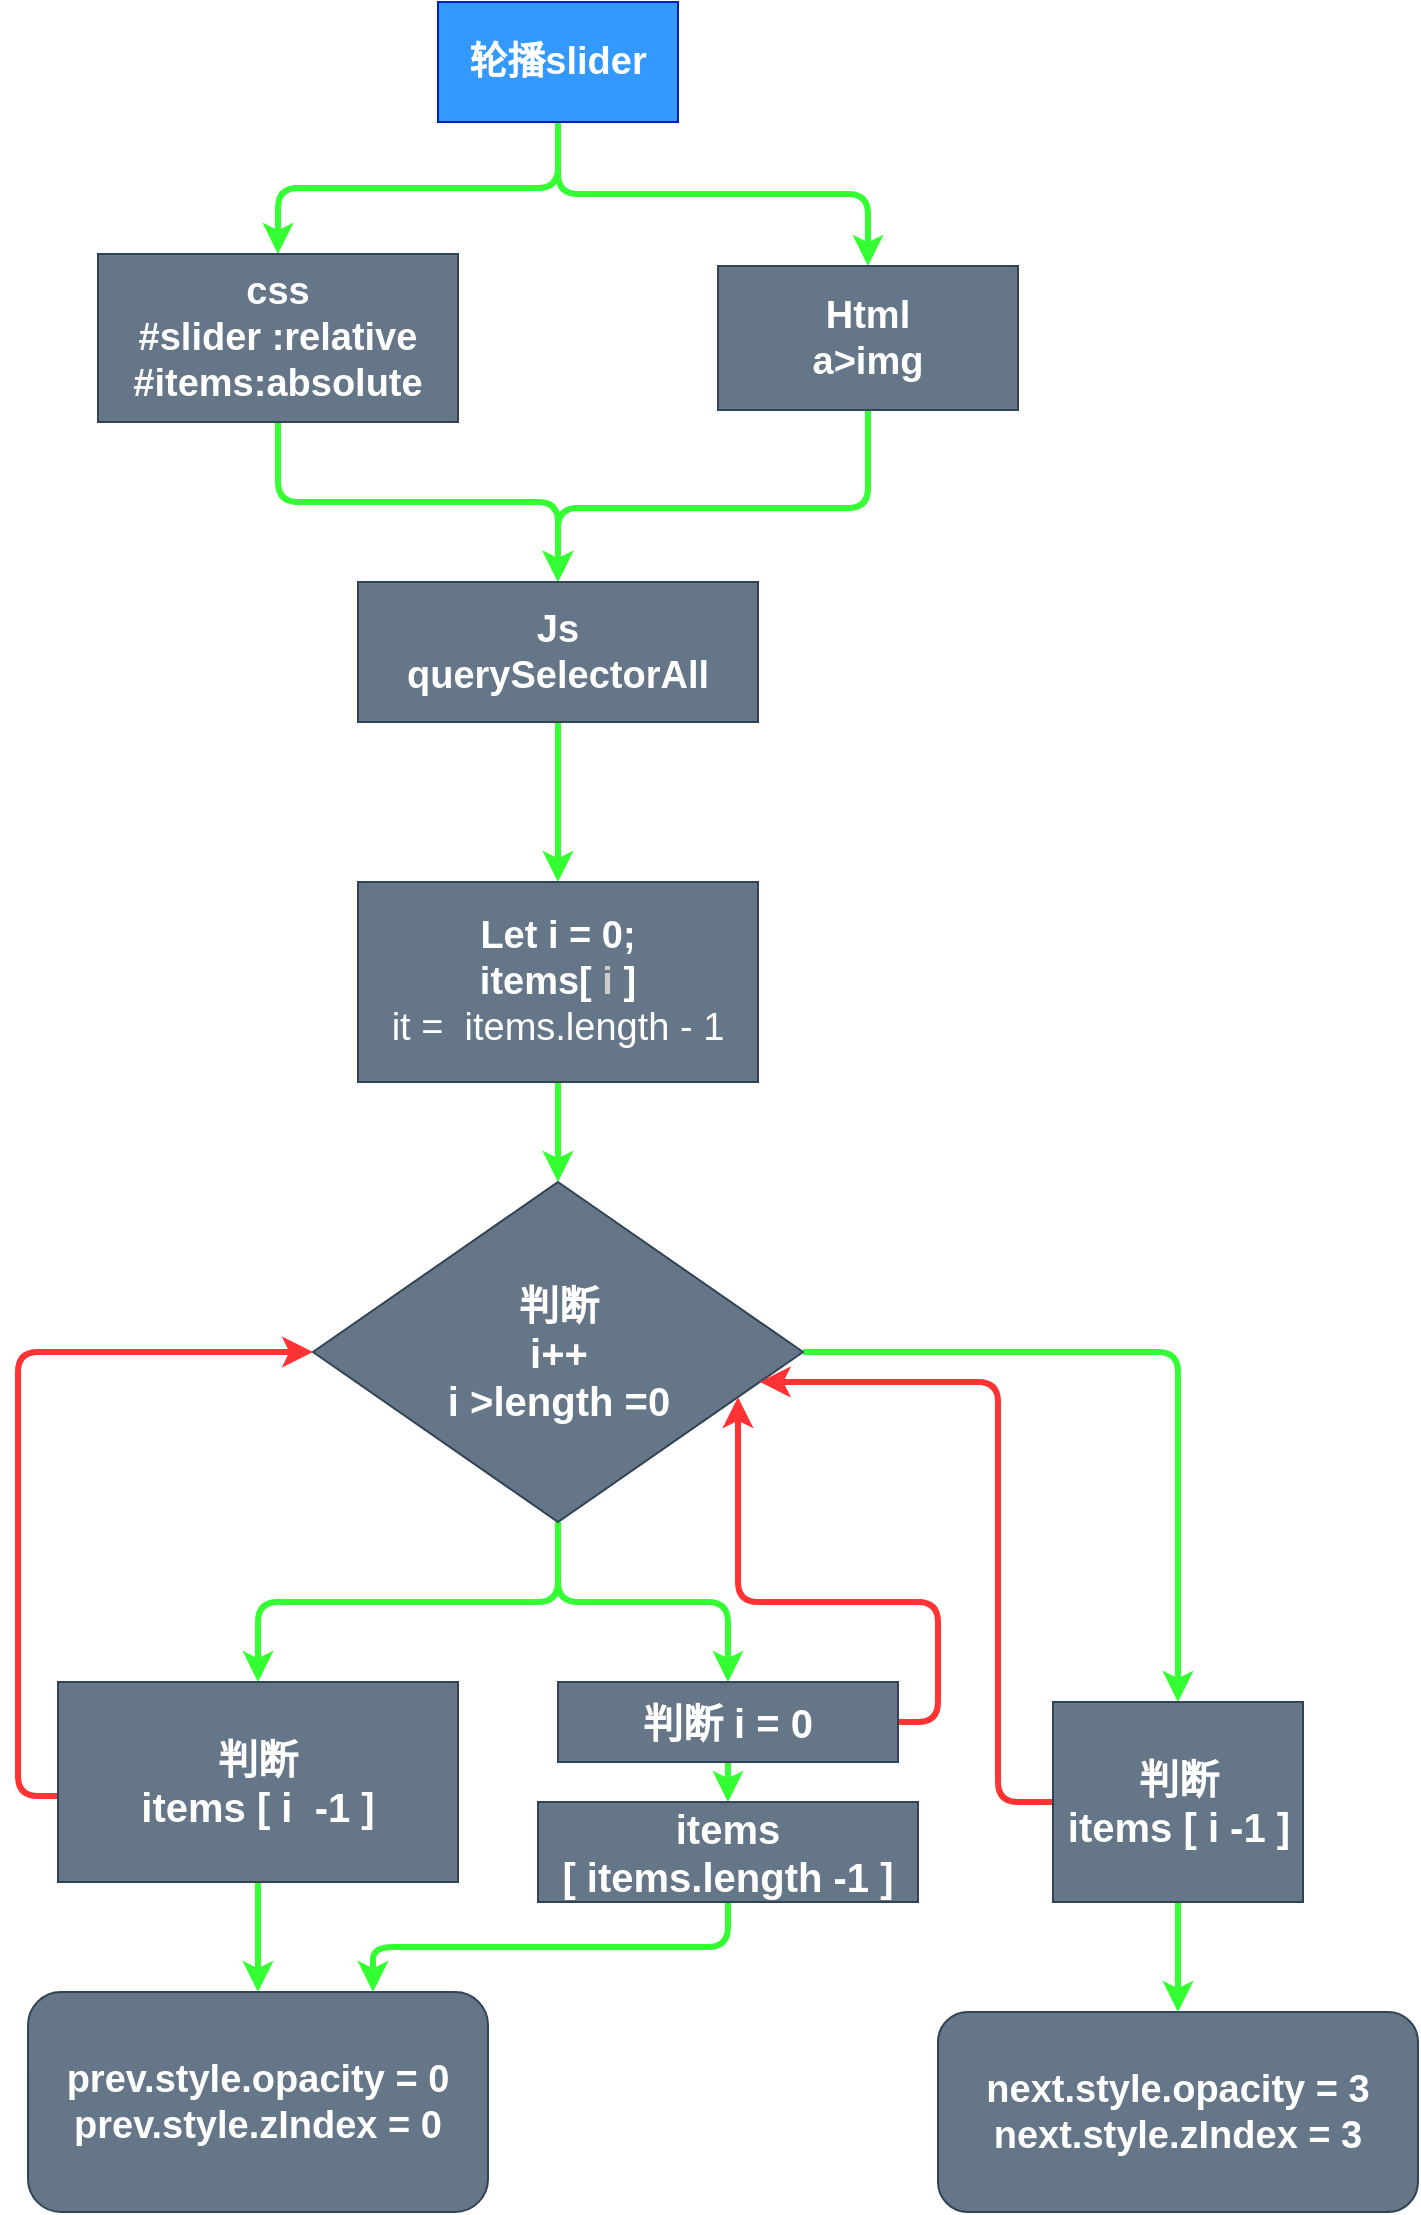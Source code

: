 <mxfile version="13.1.3">
    <diagram id="XGzfTeARItIceEnCwIeh" name="Page-1">
        <mxGraphModel dx="503" dy="614" grid="0" gridSize="10" guides="1" tooltips="1" connect="1" arrows="1" fold="1" page="1" pageScale="1" pageWidth="827" pageHeight="1169" background="none" math="0" shadow="0">
            <root>
                <mxCell id="0"/>
                <mxCell id="1" parent="0"/>
                <mxCell id="8" style="edgeStyle=orthogonalEdgeStyle;rounded=1;orthogonalLoop=1;jettySize=auto;html=1;entryX=0.5;entryY=0;entryDx=0;entryDy=0;fillColor=#fa6800;strokeColor=#33FF33;strokeWidth=3;fontColor=#00CC00;" parent="1" source="2" target="9" edge="1">
                    <mxGeometry relative="1" as="geometry"/>
                </mxCell>
                <mxCell id="19" style="edgeStyle=orthogonalEdgeStyle;rounded=1;orthogonalLoop=1;jettySize=auto;html=1;strokeColor=#33FF33;strokeWidth=3;exitX=0.5;exitY=1;exitDx=0;exitDy=0;" parent="1" source="2" target="13" edge="1">
                    <mxGeometry relative="1" as="geometry">
                        <mxPoint x="370" y="120" as="sourcePoint"/>
                    </mxGeometry>
                </mxCell>
                <mxCell id="2" value="&lt;span style=&quot;font-size: 19px&quot;&gt;&lt;b&gt;轮播slider&lt;/b&gt;&lt;/span&gt;" style="rounded=0;whiteSpace=wrap;html=1;strokeColor=#001DBC;fillColor=#3399FF;fontColor=#ffffff;" parent="1" vertex="1">
                    <mxGeometry x="330" y="20" width="120" height="60" as="geometry"/>
                </mxCell>
                <mxCell id="20" style="edgeStyle=orthogonalEdgeStyle;rounded=1;orthogonalLoop=1;jettySize=auto;html=1;strokeColor=#33FF33;strokeWidth=3;" parent="1" source="9" target="17" edge="1">
                    <mxGeometry relative="1" as="geometry"/>
                </mxCell>
                <mxCell id="9" value="&lt;span style=&quot;font-size: 19px&quot;&gt;&lt;b&gt;css&lt;br&gt;#slider :relative&lt;br&gt;#items:absolute&lt;br&gt;&lt;/b&gt;&lt;/span&gt;" style="rounded=0;whiteSpace=wrap;html=1;strokeColor=#314354;fillColor=#647687;fontColor=#ffffff;" parent="1" vertex="1">
                    <mxGeometry x="160" y="146" width="180" height="84" as="geometry"/>
                </mxCell>
                <mxCell id="18" value="" style="edgeStyle=orthogonalEdgeStyle;rounded=1;orthogonalLoop=1;jettySize=auto;html=1;strokeColor=#33FF33;strokeWidth=3;" parent="1" source="13" target="17" edge="1">
                    <mxGeometry relative="1" as="geometry">
                        <Array as="points">
                            <mxPoint x="545" y="273"/>
                            <mxPoint x="390" y="273"/>
                        </Array>
                    </mxGeometry>
                </mxCell>
                <mxCell id="13" value="&lt;span style=&quot;font-size: 19px&quot;&gt;&lt;b&gt;Html&lt;br&gt;a&amp;gt;img&lt;/b&gt;&lt;/span&gt;" style="rounded=0;whiteSpace=wrap;html=1;strokeColor=#314354;fillColor=#647687;fontColor=#ffffff;" parent="1" vertex="1">
                    <mxGeometry x="470" y="152" width="150" height="72" as="geometry"/>
                </mxCell>
                <mxCell id="22" value="" style="edgeStyle=orthogonalEdgeStyle;rounded=1;orthogonalLoop=1;jettySize=auto;html=1;strokeColor=#33FF33;strokeWidth=3;" parent="1" source="17" target="21" edge="1">
                    <mxGeometry relative="1" as="geometry"/>
                </mxCell>
                <mxCell id="17" value="&lt;span style=&quot;font-size: 19px&quot;&gt;&lt;b&gt;Js&lt;br&gt;querySelectorAll&lt;br&gt;&lt;/b&gt;&lt;/span&gt;" style="rounded=0;whiteSpace=wrap;html=1;strokeColor=#314354;fillColor=#647687;fontColor=#ffffff;" parent="1" vertex="1">
                    <mxGeometry x="290" y="310" width="200" height="70" as="geometry"/>
                </mxCell>
                <mxCell id="24" value="" style="edgeStyle=orthogonalEdgeStyle;rounded=1;orthogonalLoop=1;jettySize=auto;html=1;strokeColor=#33FF33;strokeWidth=3;" parent="1" source="21" edge="1">
                    <mxGeometry relative="1" as="geometry">
                        <mxPoint x="390" y="610" as="targetPoint"/>
                    </mxGeometry>
                </mxCell>
                <mxCell id="21" value="&lt;span style=&quot;font-size: 19px&quot;&gt;&lt;b&gt;Let i = 0;&lt;/b&gt;&lt;br&gt;&lt;b&gt;items[&amp;nbsp;&lt;/b&gt;&lt;b&gt;&lt;font color=&quot;#cccccc&quot;&gt;i&lt;/font&gt;&lt;font color=&quot;#cc0000&quot;&gt;&amp;nbsp;&lt;/font&gt;&lt;/b&gt;&lt;b&gt;]&lt;br&gt;&lt;/b&gt;it =&amp;nbsp; items.length - 1&lt;br&gt;&lt;/span&gt;" style="rounded=0;whiteSpace=wrap;html=1;strokeColor=#314354;fillColor=#647687;fontColor=#ffffff;" parent="1" vertex="1">
                    <mxGeometry x="290" y="460" width="200" height="100" as="geometry"/>
                </mxCell>
                <mxCell id="30" value="" style="edgeStyle=orthogonalEdgeStyle;rounded=1;orthogonalLoop=1;jettySize=auto;html=1;strokeColor=#33FF33;strokeWidth=3;fontColor=#ffffff;" parent="1" source="26" target="29" edge="1">
                    <mxGeometry relative="1" as="geometry"/>
                </mxCell>
                <mxCell id="36" style="edgeStyle=orthogonalEdgeStyle;rounded=1;orthogonalLoop=1;jettySize=auto;html=1;strokeColor=#33FF33;strokeWidth=3;fontColor=#ffffff;" parent="1" source="26" target="31" edge="1">
                    <mxGeometry relative="1" as="geometry"/>
                </mxCell>
                <mxCell id="42" style="edgeStyle=orthogonalEdgeStyle;rounded=1;orthogonalLoop=1;jettySize=auto;html=1;strokeColor=#33FF33;strokeWidth=3;fontColor=#ffffff;" parent="1" source="26" target="41" edge="1">
                    <mxGeometry relative="1" as="geometry"/>
                </mxCell>
                <mxCell id="26" value="&lt;font size=&quot;1&quot;&gt;&lt;b style=&quot;font-size: 20px&quot;&gt;判断&lt;br&gt;i++&lt;br&gt;i &amp;gt;length =0&lt;br&gt;&lt;/b&gt;&lt;/font&gt;" style="rhombus;whiteSpace=wrap;html=1;rounded=0;shadow=0;glass=0;comic=0;strokeColor=#314354;fillColor=#647687;fontColor=#ffffff;" parent="1" vertex="1">
                    <mxGeometry x="267.5" y="610" width="245" height="170" as="geometry"/>
                </mxCell>
                <mxCell id="35" style="edgeStyle=orthogonalEdgeStyle;rounded=1;orthogonalLoop=1;jettySize=auto;html=1;strokeColor=#33FF33;strokeWidth=3;fontColor=#ffffff;" parent="1" source="29" target="32" edge="1">
                    <mxGeometry relative="1" as="geometry"/>
                </mxCell>
                <mxCell id="44" style="edgeStyle=orthogonalEdgeStyle;rounded=1;orthogonalLoop=1;jettySize=auto;html=1;strokeColor=#FF3333;strokeWidth=3;fontColor=#ffffff;entryX=0;entryY=0.5;entryDx=0;entryDy=0;exitX=0;exitY=0.57;exitDx=0;exitDy=0;exitPerimeter=0;fillColor=#a20025;" parent="1" source="29" target="26" edge="1">
                    <mxGeometry relative="1" as="geometry">
                        <mxPoint x="110" y="690" as="targetPoint"/>
                    </mxGeometry>
                </mxCell>
                <mxCell id="29" value="判断&lt;br&gt;items [ i&amp;nbsp; -1 ]" style="rounded=0;whiteSpace=wrap;html=1;strokeColor=#314354;fillColor=#647687;fontColor=#ffffff;fontSize=20;fontStyle=1" parent="1" vertex="1">
                    <mxGeometry x="140" y="860" width="200" height="100" as="geometry"/>
                </mxCell>
                <mxCell id="40" style="edgeStyle=orthogonalEdgeStyle;rounded=1;orthogonalLoop=1;jettySize=auto;html=1;strokeColor=#33FF33;strokeWidth=3;fontColor=#ffffff;fontSize=20;fontStyle=1" parent="1" source="31" target="37" edge="1">
                    <mxGeometry relative="1" as="geometry"/>
                </mxCell>
                <mxCell id="45" style="edgeStyle=orthogonalEdgeStyle;rounded=1;orthogonalLoop=1;jettySize=auto;html=1;strokeColor=#FF3333;strokeWidth=3;fontColor=#ffffff;exitX=1;exitY=0.5;exitDx=0;exitDy=0;fillColor=#e51400;" parent="1" source="31" target="26" edge="1">
                    <mxGeometry relative="1" as="geometry">
                        <Array as="points">
                            <mxPoint x="580" y="880"/>
                            <mxPoint x="580" y="820"/>
                            <mxPoint x="480" y="820"/>
                        </Array>
                    </mxGeometry>
                </mxCell>
                <mxCell id="31" value="&lt;span style=&quot;font-size: 20px&quot;&gt;判断 i = 0&lt;/span&gt;" style="rounded=0;whiteSpace=wrap;html=1;strokeColor=#314354;fillColor=#647687;fontColor=#ffffff;fontSize=20;fontStyle=1" parent="1" vertex="1">
                    <mxGeometry x="390" y="860" width="170" height="40" as="geometry"/>
                </mxCell>
                <mxCell id="32" value="&lt;span style=&quot;font-size: 19px&quot;&gt;&lt;b&gt;prev.style.opacity = 0&lt;br&gt;&lt;/b&gt;&lt;/span&gt;&lt;b style=&quot;font-size: 19px&quot;&gt;prev.style.zIndex = 0&lt;/b&gt;&lt;span style=&quot;font-size: 19px&quot;&gt;&lt;br&gt;&lt;/span&gt;" style="rounded=1;whiteSpace=wrap;html=1;strokeColor=#314354;fillColor=#647687;fontColor=#ffffff;" parent="1" vertex="1">
                    <mxGeometry x="125" y="1015" width="230" height="110" as="geometry"/>
                </mxCell>
                <mxCell id="33" value="&lt;span style=&quot;font-size: 19px&quot;&gt;&lt;b&gt;next.style.opacity = 3&lt;br&gt;&lt;/b&gt;&lt;/span&gt;&lt;b style=&quot;font-size: 19px&quot;&gt;next.style.zIndex = 3&lt;/b&gt;&lt;span style=&quot;font-size: 19px&quot;&gt;&lt;br&gt;&lt;/span&gt;" style="rounded=1;whiteSpace=wrap;html=1;strokeColor=#314354;fillColor=#647687;fontColor=#ffffff;glass=0;comic=0;" parent="1" vertex="1">
                    <mxGeometry x="580" y="1025" width="240" height="100" as="geometry"/>
                </mxCell>
                <mxCell id="39" style="edgeStyle=orthogonalEdgeStyle;rounded=1;orthogonalLoop=1;jettySize=auto;html=1;strokeColor=#33FF33;strokeWidth=3;fontColor=#ffffff;entryX=0.75;entryY=0;entryDx=0;entryDy=0;exitX=0.5;exitY=1;exitDx=0;exitDy=0;" parent="1" source="37" target="32" edge="1">
                    <mxGeometry relative="1" as="geometry">
                        <mxPoint x="240" y="1017" as="targetPoint"/>
                    </mxGeometry>
                </mxCell>
                <mxCell id="37" value="&lt;span style=&quot;font-size: 20px&quot;&gt;items&lt;br&gt;[ items.length -1 ]&lt;/span&gt;" style="rounded=0;whiteSpace=wrap;html=1;strokeColor=#314354;fillColor=#647687;fontColor=#ffffff;fontSize=20;fontStyle=1" parent="1" vertex="1">
                    <mxGeometry x="380" y="920" width="190" height="50" as="geometry"/>
                </mxCell>
                <mxCell id="43" style="edgeStyle=orthogonalEdgeStyle;rounded=1;orthogonalLoop=1;jettySize=auto;html=1;strokeColor=#33FF33;strokeWidth=3;fontColor=#ffffff;" parent="1" source="41" target="33" edge="1">
                    <mxGeometry relative="1" as="geometry"/>
                </mxCell>
                <mxCell id="48" style="edgeStyle=orthogonalEdgeStyle;rounded=1;orthogonalLoop=1;jettySize=auto;html=1;strokeColor=#FF3333;strokeWidth=3;fontSize=20;fontColor=#00CC00;" parent="1" source="41" target="26" edge="1">
                    <mxGeometry relative="1" as="geometry">
                        <Array as="points">
                            <mxPoint x="610" y="920"/>
                            <mxPoint x="610" y="710"/>
                        </Array>
                    </mxGeometry>
                </mxCell>
                <mxCell id="41" value="判断&lt;br&gt;items [ i -1 ]" style="rounded=0;whiteSpace=wrap;html=1;strokeColor=#314354;fillColor=#647687;fontColor=#ffffff;fontSize=20;fontStyle=1" parent="1" vertex="1">
                    <mxGeometry x="637.5" y="870" width="125" height="100" as="geometry"/>
                </mxCell>
            </root>
        </mxGraphModel>
    </diagram>
</mxfile>